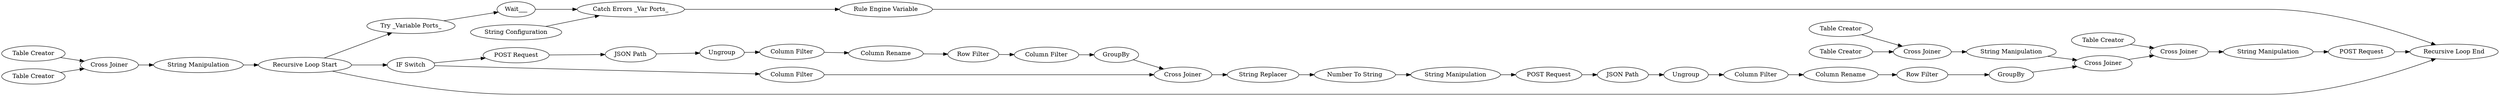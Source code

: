 digraph {
	"375238597792666737_3287" [label="Recursive Loop End"]
	"375238597792666737_3289" [label="Catch Errors _Var Ports_"]
	"375238597792666737_3262" [label="Cross Joiner"]
	"375238597792666737_11" [label="Table Creator"]
	"375238597792666737_10" [label="String Manipulation"]
	"375238597792666737_3290" [label="Rule Engine Variable"]
	"375238597792666737_3278" [label=GroupBy]
	"375238597792666737_27" [label="Cross Joiner"]
	"375238597792666737_3279" [label="Row Filter"]
	"375238597792666737_3266" [label="String Manipulation"]
	"375238597792666737_12" [label="Table Creator"]
	"375238597792666737_3284" [label="Try _Variable Ports_"]
	"375238597792666737_3288" [label="String Configuration"]
	"375238597792666737_14" [label="JSON Path"]
	"375238597792666737_9" [label="Cross Joiner"]
	"375238597792666737_22" [label="Table Creator"]
	"375238597792666737_3263" [label="Column Filter"]
	"375238597792666737_19" [label="Column Rename"]
	"375238597792666737_23" [label="String Manipulation"]
	"375238597792666737_3272" [label=Ungroup]
	"375238597792666737_3265" [label="String Replacer"]
	"375238597792666737_3277" [label="Column Rename"]
	"375238597792666737_3270" [label="POST Request"]
	"375238597792666737_20" [label="POST Request"]
	"375238597792666737_3268" [label="IF Switch"]
	"375238597792666737_3283" [label=Wait___]
	"375238597792666737_21" [label="Table Creator"]
	"375238597792666737_30" [label="Cross Joiner"]
	"375238597792666737_3286" [label="Recursive Loop Start"]
	"375238597792666737_18" [label="Column Filter"]
	"375238597792666737_3260" [label="Column Filter"]
	"375238597792666737_3271" [label="JSON Path"]
	"375238597792666737_42" [label="Row Filter"]
	"375238597792666737_29" [label="Table Creator"]
	"375238597792666737_3281" [label=GroupBy]
	"375238597792666737_8" [label="POST Request"]
	"375238597792666737_17" [label=Ungroup]
	"375238597792666737_24" [label="Cross Joiner"]
	"375238597792666737_28" [label="String Manipulation"]
	"375238597792666737_3267" [label="Number To String"]
	"375238597792666737_3276" [label="Column Filter"]
	"375238597792666737_3260" -> "375238597792666737_3278"
	"375238597792666737_3265" -> "375238597792666737_3267"
	"375238597792666737_3286" -> "375238597792666737_3268"
	"375238597792666737_24" -> "375238597792666737_23"
	"375238597792666737_3268" -> "375238597792666737_3263"
	"375238597792666737_3266" -> "375238597792666737_3270"
	"375238597792666737_3279" -> "375238597792666737_3281"
	"375238597792666737_27" -> "375238597792666737_30"
	"375238597792666737_23" -> "375238597792666737_27"
	"375238597792666737_3277" -> "375238597792666737_3279"
	"375238597792666737_3283" -> "375238597792666737_3289"
	"375238597792666737_21" -> "375238597792666737_24"
	"375238597792666737_3268" -> "375238597792666737_8"
	"375238597792666737_20" -> "375238597792666737_3287"
	"375238597792666737_29" -> "375238597792666737_30"
	"375238597792666737_30" -> "375238597792666737_28"
	"375238597792666737_3271" -> "375238597792666737_3272"
	"375238597792666737_8" -> "375238597792666737_14"
	"375238597792666737_17" -> "375238597792666737_18"
	"375238597792666737_10" -> "375238597792666737_3286"
	"375238597792666737_11" -> "375238597792666737_9"
	"375238597792666737_9" -> "375238597792666737_10"
	"375238597792666737_3290" -> "375238597792666737_3287"
	"375238597792666737_3276" -> "375238597792666737_3277"
	"375238597792666737_3278" -> "375238597792666737_3262"
	"375238597792666737_3270" -> "375238597792666737_3271"
	"375238597792666737_3288" -> "375238597792666737_3289"
	"375238597792666737_3267" -> "375238597792666737_3266"
	"375238597792666737_19" -> "375238597792666737_42"
	"375238597792666737_3286" -> "375238597792666737_3287"
	"375238597792666737_3281" -> "375238597792666737_27"
	"375238597792666737_28" -> "375238597792666737_20"
	"375238597792666737_18" -> "375238597792666737_19"
	"375238597792666737_3284" -> "375238597792666737_3283"
	"375238597792666737_3286" -> "375238597792666737_3284"
	"375238597792666737_3272" -> "375238597792666737_3276"
	"375238597792666737_3289" -> "375238597792666737_3290"
	"375238597792666737_3263" -> "375238597792666737_3262"
	"375238597792666737_42" -> "375238597792666737_3260"
	"375238597792666737_22" -> "375238597792666737_24"
	"375238597792666737_12" -> "375238597792666737_9"
	"375238597792666737_3262" -> "375238597792666737_3265"
	"375238597792666737_14" -> "375238597792666737_17"
	rankdir=LR
}
